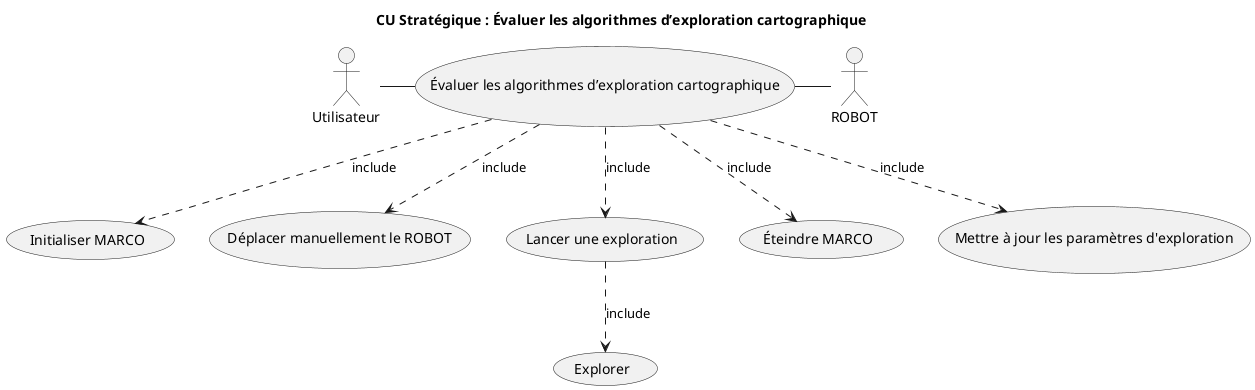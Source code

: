 @startuml
'https://plantuml.com/use-case-diagram

title CU Stratégique : Évaluer les algorithmes d’exploration cartographique
skinparam shadowing false



Utilisateur as Utilisateur 
ROBOT as ROBOT

Utilisateur -right- (Évaluer les algorithmes d’exploration cartographique)
ROBOT -left- (Évaluer les algorithmes d’exploration cartographique)
(Évaluer les algorithmes d’exploration cartographique) -.> (Initialiser MARCO) : include
(Évaluer les algorithmes d’exploration cartographique) -.> (Déplacer manuellement le ROBOT) : include
(Évaluer les algorithmes d’exploration cartographique) -.> (Lancer une exploration) : include
(Lancer une exploration) -.> (Explorer) : include
(Évaluer les algorithmes d’exploration cartographique) -.> (Éteindre MARCO) : include
(Évaluer les algorithmes d’exploration cartographique) -.> (Mettre à jour les paramètres d'exploration) : include

@enduml
